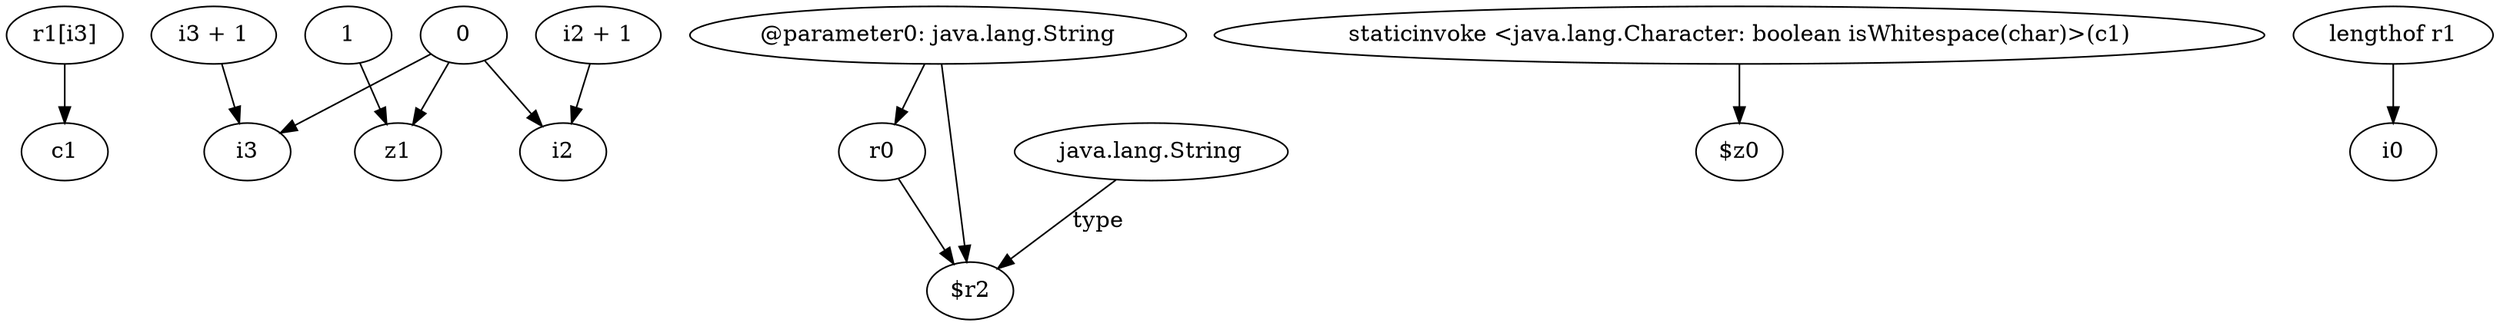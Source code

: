 digraph g {
0[label="r1[i3]"]
1[label="c1"]
0->1[label=""]
2[label="i3 + 1"]
3[label="i3"]
2->3[label=""]
4[label="@parameter0: java.lang.String"]
5[label="r0"]
4->5[label=""]
6[label="0"]
7[label="i2"]
6->7[label=""]
6->3[label=""]
8[label="i2 + 1"]
8->7[label=""]
9[label="staticinvoke <java.lang.Character: boolean isWhitespace(char)>(c1)"]
10[label="$z0"]
9->10[label=""]
11[label="1"]
12[label="z1"]
11->12[label=""]
13[label="lengthof r1"]
14[label="i0"]
13->14[label=""]
15[label="$r2"]
4->15[label=""]
5->15[label=""]
6->12[label=""]
16[label="java.lang.String"]
16->15[label="type"]
}
